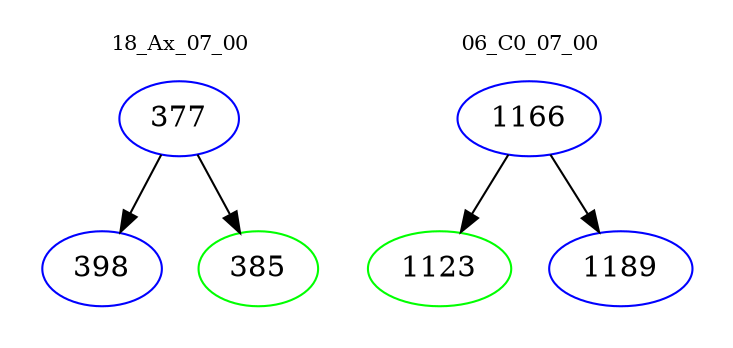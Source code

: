 digraph{
subgraph cluster_0 {
color = white
label = "18_Ax_07_00";
fontsize=10;
T0_377 [label="377", color="blue"]
T0_377 -> T0_398 [color="black"]
T0_398 [label="398", color="blue"]
T0_377 -> T0_385 [color="black"]
T0_385 [label="385", color="green"]
}
subgraph cluster_1 {
color = white
label = "06_C0_07_00";
fontsize=10;
T1_1166 [label="1166", color="blue"]
T1_1166 -> T1_1123 [color="black"]
T1_1123 [label="1123", color="green"]
T1_1166 -> T1_1189 [color="black"]
T1_1189 [label="1189", color="blue"]
}
}
